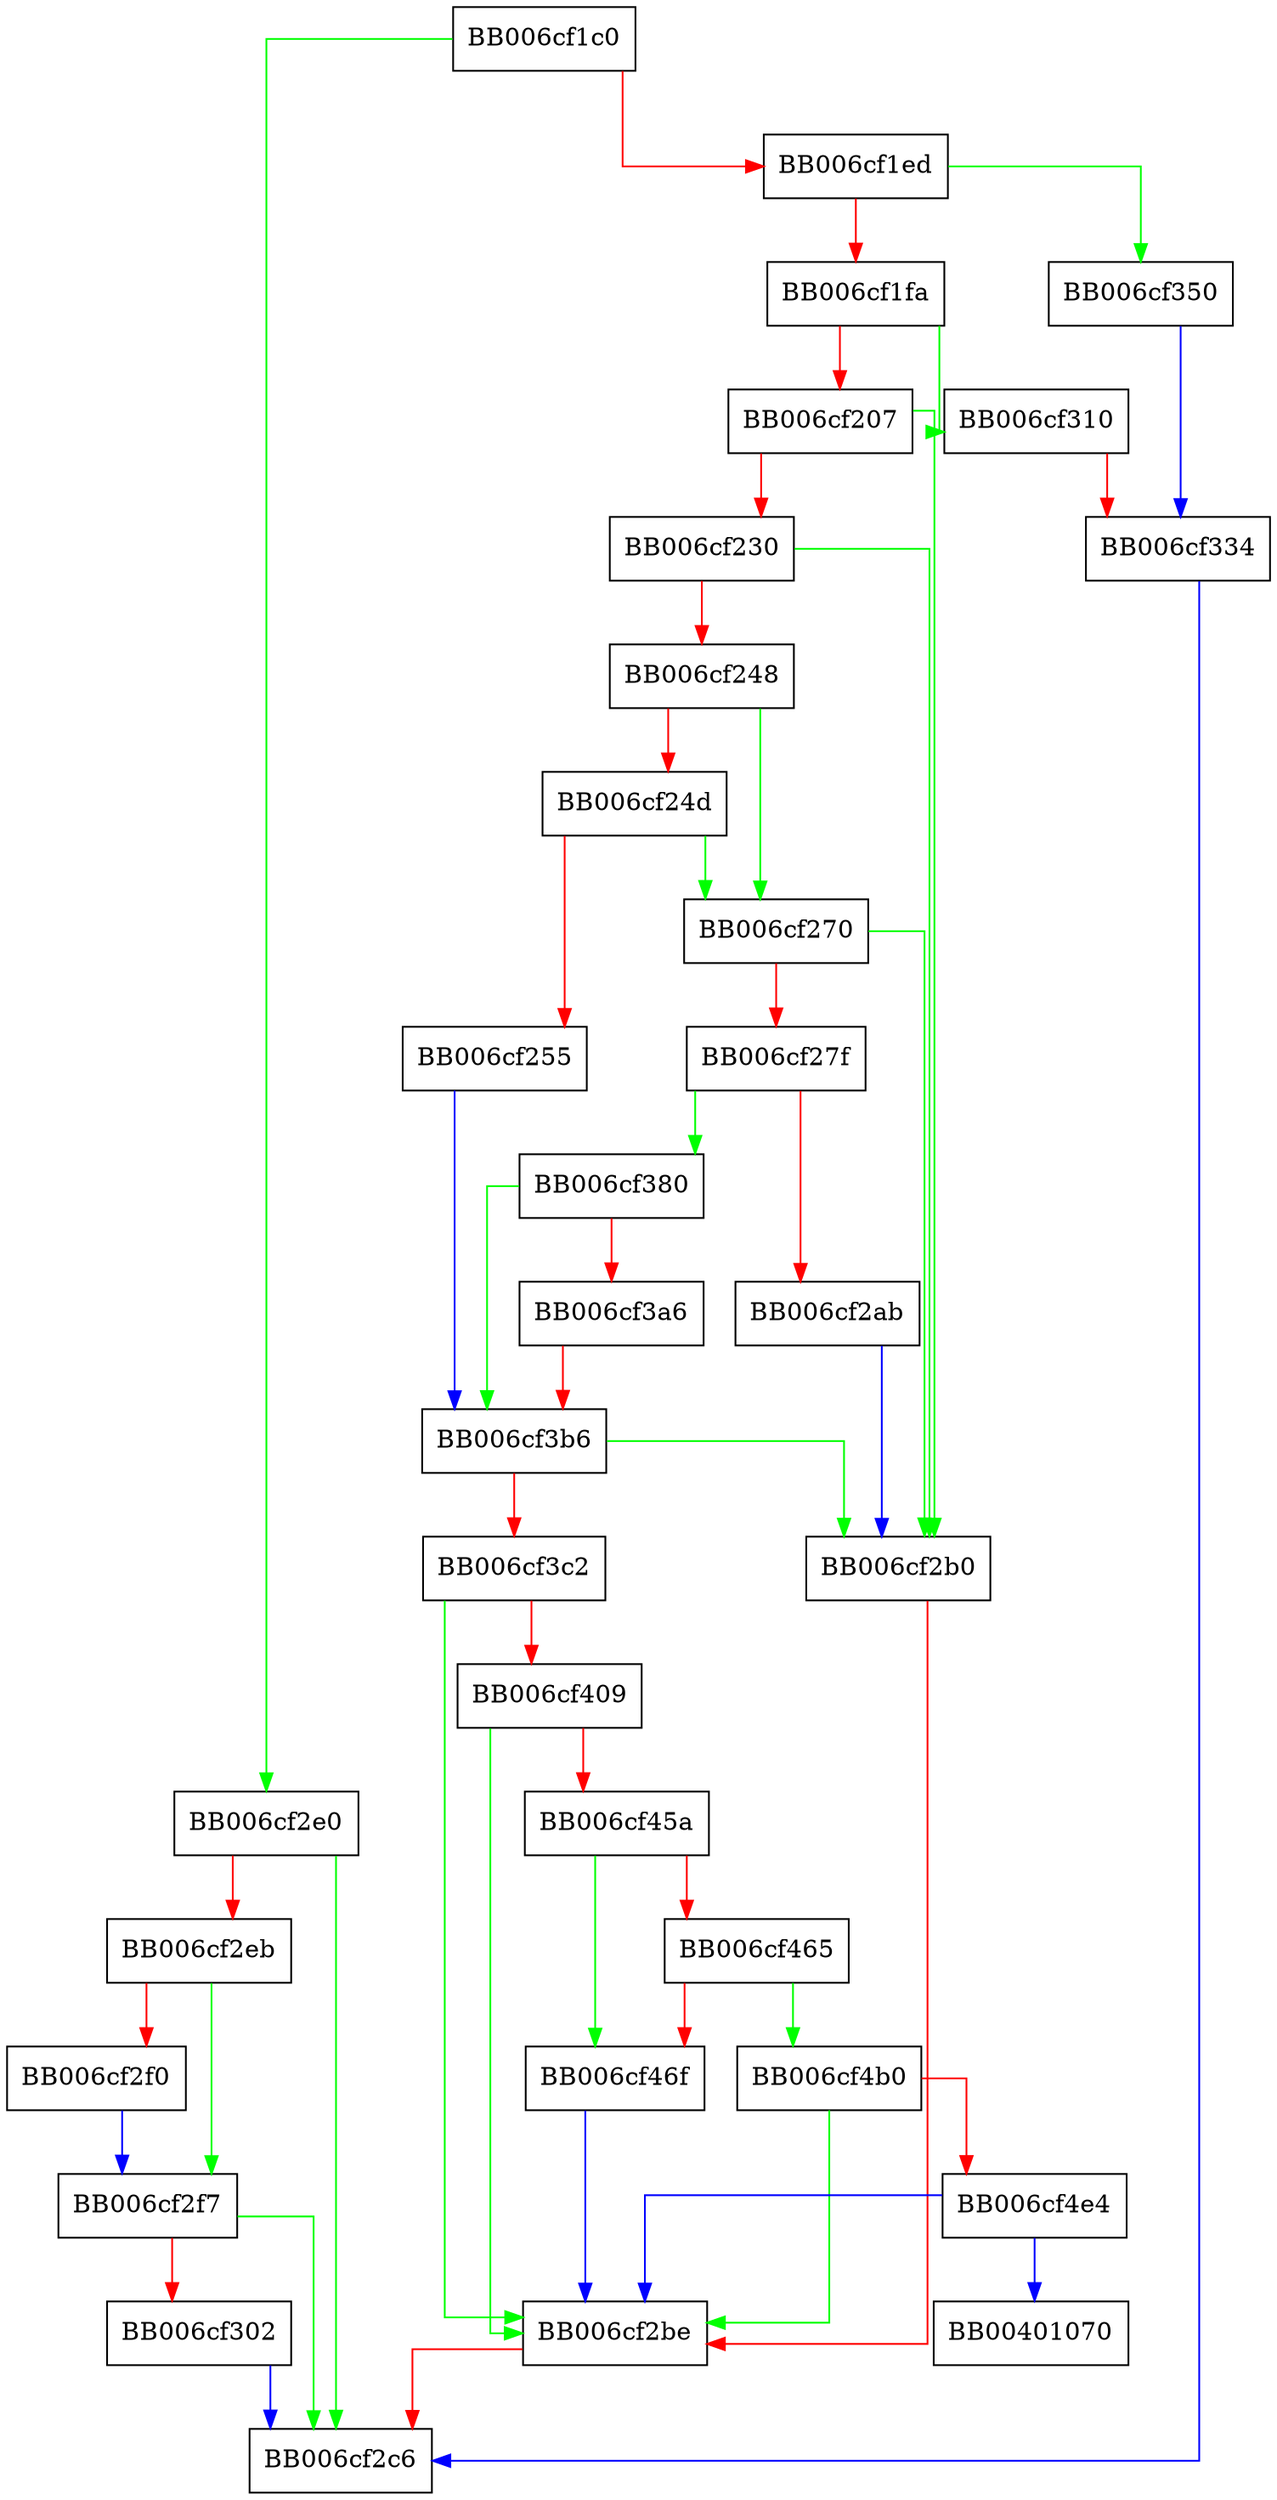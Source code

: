 digraph dhkem_encap {
  node [shape="box"];
  graph [splines=ortho];
  BB006cf1c0 -> BB006cf2e0 [color="green"];
  BB006cf1c0 -> BB006cf1ed [color="red"];
  BB006cf1ed -> BB006cf350 [color="green"];
  BB006cf1ed -> BB006cf1fa [color="red"];
  BB006cf1fa -> BB006cf310 [color="green"];
  BB006cf1fa -> BB006cf207 [color="red"];
  BB006cf207 -> BB006cf2b0 [color="green"];
  BB006cf207 -> BB006cf230 [color="red"];
  BB006cf230 -> BB006cf2b0 [color="green"];
  BB006cf230 -> BB006cf248 [color="red"];
  BB006cf248 -> BB006cf270 [color="green"];
  BB006cf248 -> BB006cf24d [color="red"];
  BB006cf24d -> BB006cf270 [color="green"];
  BB006cf24d -> BB006cf255 [color="red"];
  BB006cf255 -> BB006cf3b6 [color="blue"];
  BB006cf270 -> BB006cf2b0 [color="green"];
  BB006cf270 -> BB006cf27f [color="red"];
  BB006cf27f -> BB006cf380 [color="green"];
  BB006cf27f -> BB006cf2ab [color="red"];
  BB006cf2ab -> BB006cf2b0 [color="blue"];
  BB006cf2b0 -> BB006cf2be [color="red"];
  BB006cf2be -> BB006cf2c6 [color="red"];
  BB006cf2e0 -> BB006cf2c6 [color="green"];
  BB006cf2e0 -> BB006cf2eb [color="red"];
  BB006cf2eb -> BB006cf2f7 [color="green"];
  BB006cf2eb -> BB006cf2f0 [color="red"];
  BB006cf2f0 -> BB006cf2f7 [color="blue"];
  BB006cf2f7 -> BB006cf2c6 [color="green"];
  BB006cf2f7 -> BB006cf302 [color="red"];
  BB006cf302 -> BB006cf2c6 [color="blue"];
  BB006cf310 -> BB006cf334 [color="red"];
  BB006cf334 -> BB006cf2c6 [color="blue"];
  BB006cf350 -> BB006cf334 [color="blue"];
  BB006cf380 -> BB006cf3b6 [color="green"];
  BB006cf380 -> BB006cf3a6 [color="red"];
  BB006cf3a6 -> BB006cf3b6 [color="red"];
  BB006cf3b6 -> BB006cf2b0 [color="green"];
  BB006cf3b6 -> BB006cf3c2 [color="red"];
  BB006cf3c2 -> BB006cf2be [color="green"];
  BB006cf3c2 -> BB006cf409 [color="red"];
  BB006cf409 -> BB006cf2be [color="green"];
  BB006cf409 -> BB006cf45a [color="red"];
  BB006cf45a -> BB006cf46f [color="green"];
  BB006cf45a -> BB006cf465 [color="red"];
  BB006cf465 -> BB006cf4b0 [color="green"];
  BB006cf465 -> BB006cf46f [color="red"];
  BB006cf46f -> BB006cf2be [color="blue"];
  BB006cf4b0 -> BB006cf2be [color="green"];
  BB006cf4b0 -> BB006cf4e4 [color="red"];
  BB006cf4e4 -> BB00401070 [color="blue"];
  BB006cf4e4 -> BB006cf2be [color="blue"];
}